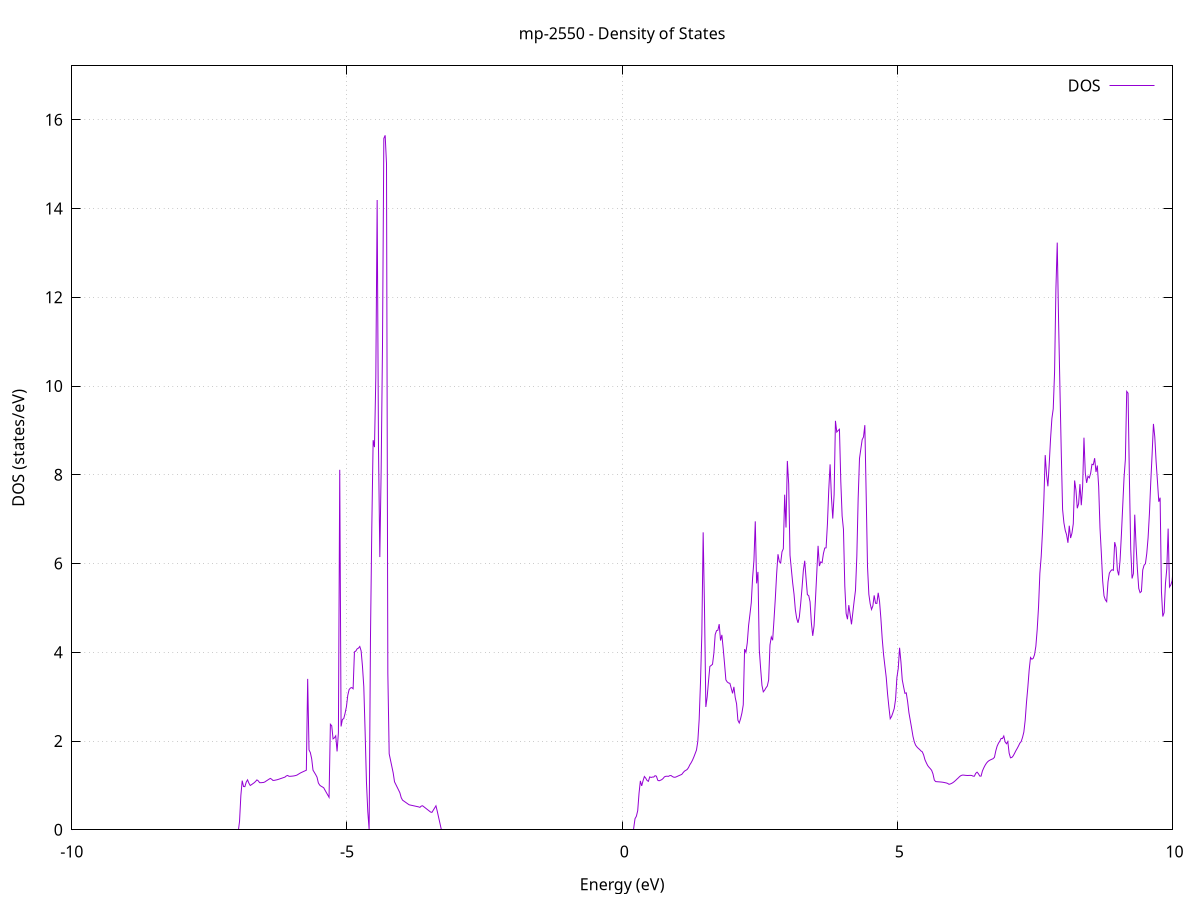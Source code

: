 set title 'mp-2550 - Density of States'
set xlabel 'Energy (eV)'
set ylabel 'DOS (states/eV)'
set grid
set xrange [-10:10]
set yrange [0:17.215]
set xzeroaxis lt -1
set terminal png size 800,600
set output 'mp-2550_dos_gnuplot.png'
plot '-' using 1:2 with lines title 'DOS'
-34.604300 0.000000
-34.580000 0.000000
-34.555700 0.000000
-34.531500 0.000000
-34.507200 0.000000
-34.482900 0.000000
-34.458600 0.000000
-34.434400 0.000000
-34.410100 0.000000
-34.385800 0.000000
-34.361500 0.000000
-34.337200 0.000000
-34.313000 0.000000
-34.288700 0.000000
-34.264400 0.000000
-34.240100 0.000000
-34.215900 0.000000
-34.191600 0.000000
-34.167300 0.000000
-34.143000 0.000000
-34.118700 0.000000
-34.094500 0.000000
-34.070200 0.000000
-34.045900 0.000000
-34.021600 0.000000
-33.997400 0.000000
-33.973100 0.000000
-33.948800 0.000000
-33.924500 0.000000
-33.900300 0.000000
-33.876000 0.000000
-33.851700 0.000000
-33.827400 0.000000
-33.803100 0.000000
-33.778900 0.000000
-33.754600 0.000000
-33.730300 0.000000
-33.706000 0.000000
-33.681800 0.000000
-33.657500 0.000000
-33.633200 0.000000
-33.608900 0.000000
-33.584600 0.000000
-33.560400 0.000000
-33.536100 0.000000
-33.511800 0.000000
-33.487500 0.000000
-33.463300 0.000000
-33.439000 0.000000
-33.414700 0.000000
-33.390400 0.000000
-33.366100 0.000000
-33.341900 0.000000
-33.317600 0.000000
-33.293300 0.000000
-33.269000 0.000000
-33.244800 0.000000
-33.220500 0.000000
-33.196200 0.000000
-33.171900 0.000000
-33.147600 0.000000
-33.123400 0.000000
-33.099100 0.000000
-33.074800 0.000000
-33.050500 0.000000
-33.026300 0.000000
-33.002000 0.000000
-32.977700 0.000000
-32.953400 0.000000
-32.929100 0.000000
-32.904900 0.000000
-32.880600 0.000000
-32.856300 0.000000
-32.832000 0.000000
-32.807800 0.000000
-32.783500 0.000000
-32.759200 0.000000
-32.734900 0.000000
-32.710600 0.000000
-32.686400 0.000000
-32.662100 0.000000
-32.637800 0.000000
-32.613500 0.000000
-32.589300 0.000000
-32.565000 0.000000
-32.540700 0.000000
-32.516400 0.000000
-32.492200 0.000000
-32.467900 0.000000
-32.443600 0.000000
-32.419300 0.000000
-32.395000 616.908900
-32.370800 0.000000
-32.346500 0.000000
-32.322200 0.000000
-32.297900 0.000000
-32.273700 0.000000
-32.249400 0.000000
-32.225100 0.000000
-32.200800 0.000000
-32.176500 0.000000
-32.152300 0.000000
-32.128000 0.000000
-32.103700 0.000000
-32.079400 0.000000
-32.055200 0.000000
-32.030900 0.000000
-32.006600 0.000000
-31.982300 0.000000
-31.958000 0.000000
-31.933800 0.000000
-31.909500 0.000000
-31.885200 0.000000
-31.860900 0.000000
-31.836700 0.000000
-31.812400 0.000000
-31.788100 0.000000
-31.763800 0.000000
-31.739500 0.000000
-31.715300 0.000000
-31.691000 0.000000
-31.666700 0.000000
-31.642400 0.000000
-31.618200 0.000000
-31.593900 0.000000
-31.569600 0.000000
-31.545300 0.000000
-31.521000 0.000000
-31.496800 0.000000
-31.472500 0.000000
-31.448200 0.000000
-31.423900 0.000000
-31.399700 0.000000
-31.375400 0.000000
-31.351100 0.000000
-31.326800 0.000000
-31.302500 0.000000
-31.278300 0.000000
-31.254000 0.000000
-31.229700 0.000000
-31.205400 0.000000
-31.181200 0.000000
-31.156900 0.000000
-31.132600 0.000000
-31.108300 0.000000
-31.084100 0.000000
-31.059800 0.000000
-31.035500 0.000000
-31.011200 0.000000
-30.986900 0.000000
-30.962700 0.000000
-30.938400 0.000000
-30.914100 0.000000
-30.889800 0.000000
-30.865600 0.000000
-30.841300 0.000000
-30.817000 0.000000
-30.792700 0.000000
-30.768400 0.000000
-30.744200 0.000000
-30.719900 0.000000
-30.695600 0.000000
-30.671300 0.000000
-30.647100 0.000000
-30.622800 0.000000
-30.598500 0.000000
-30.574200 0.000000
-30.549900 0.000000
-30.525700 0.000000
-30.501400 0.000000
-30.477100 0.000000
-30.452800 0.000000
-30.428600 0.000000
-30.404300 0.000000
-30.380000 0.000000
-30.355700 0.000000
-30.331400 0.000000
-30.307200 0.000000
-30.282900 0.000000
-30.258600 0.000000
-30.234300 0.000000
-30.210100 0.000000
-30.185800 0.000000
-30.161500 0.000000
-30.137200 0.000000
-30.112900 0.000000
-30.088700 0.000000
-30.064400 0.000000
-30.040100 0.000000
-30.015800 0.000000
-29.991600 0.000000
-29.967300 0.000000
-29.943000 0.000000
-29.918700 0.000000
-29.894400 0.000000
-29.870200 0.000000
-29.845900 0.000000
-29.821600 0.000000
-29.797300 0.000000
-29.773100 0.000000
-29.748800 0.000000
-29.724500 0.000000
-29.700200 0.000000
-29.676000 0.000000
-29.651700 0.000000
-29.627400 0.000000
-29.603100 0.000000
-29.578800 0.000000
-29.554600 0.000000
-29.530300 0.000000
-29.506000 0.000000
-29.481700 0.000000
-29.457500 0.000000
-29.433200 0.000000
-29.408900 0.000000
-29.384600 0.000000
-29.360300 0.000000
-29.336100 0.000000
-29.311800 0.000000
-29.287500 0.000000
-29.263200 0.000000
-29.239000 0.000000
-29.214700 0.000000
-29.190400 0.000000
-29.166100 0.000000
-29.141800 0.000000
-29.117600 0.000000
-29.093300 0.000000
-29.069000 0.000000
-29.044700 0.000000
-29.020500 0.000000
-28.996200 0.000000
-28.971900 0.000000
-28.947600 0.000000
-28.923300 0.000000
-28.899100 0.000000
-28.874800 0.000000
-28.850500 0.000000
-28.826200 0.000000
-28.802000 0.000000
-28.777700 0.000000
-28.753400 0.000000
-28.729100 0.000000
-28.704800 0.000000
-28.680600 0.000000
-28.656300 0.000000
-28.632000 0.000000
-28.607700 0.000000
-28.583500 0.000000
-28.559200 0.000000
-28.534900 0.000000
-28.510600 0.000000
-28.486300 0.000000
-28.462100 0.000000
-28.437800 0.000000
-28.413500 0.000000
-28.389200 0.000000
-28.365000 0.000000
-28.340700 0.000000
-28.316400 0.000000
-28.292100 0.000000
-28.267900 0.000000
-28.243600 0.000000
-28.219300 0.000000
-28.195000 0.000000
-28.170700 0.000000
-28.146500 0.000000
-28.122200 0.000000
-28.097900 0.000000
-28.073600 0.000000
-28.049400 0.000000
-28.025100 0.000000
-28.000800 0.000000
-27.976500 0.000000
-27.952200 0.000000
-27.928000 0.000000
-27.903700 0.000000
-27.879400 0.000000
-27.855100 0.000000
-27.830900 0.000000
-27.806600 0.000000
-27.782300 0.000000
-27.758000 0.000000
-27.733700 0.000000
-27.709500 0.000000
-27.685200 0.000000
-27.660900 0.000000
-27.636600 0.000000
-27.612400 0.000000
-27.588100 0.000000
-27.563800 0.000000
-27.539500 0.000000
-27.515200 0.000000
-27.491000 0.000000
-27.466700 0.000000
-27.442400 0.000000
-27.418100 0.000000
-27.393900 0.000000
-27.369600 0.000000
-27.345300 0.000000
-27.321000 0.000000
-27.296700 0.000000
-27.272500 0.000000
-27.248200 0.000000
-27.223900 0.000000
-27.199600 0.000000
-27.175400 0.000000
-27.151100 0.000000
-27.126800 0.000000
-27.102500 0.000000
-27.078200 0.000000
-27.054000 0.000000
-27.029700 0.000000
-27.005400 0.000000
-26.981100 0.000000
-26.956900 0.000000
-26.932600 0.000000
-26.908300 0.000000
-26.884000 0.000000
-26.859800 0.000000
-26.835500 0.000000
-26.811200 0.000000
-26.786900 0.000000
-26.762600 0.000000
-26.738400 0.000000
-26.714100 0.000000
-26.689800 0.000000
-26.665500 0.000000
-26.641300 0.000000
-26.617000 0.000000
-26.592700 0.000000
-26.568400 0.000000
-26.544100 0.000000
-26.519900 0.000000
-26.495600 0.000000
-26.471300 0.000000
-26.447000 0.000000
-26.422800 0.000000
-26.398500 0.000000
-26.374200 0.000000
-26.349900 0.000000
-26.325600 0.000000
-26.301400 0.000000
-26.277100 0.000000
-26.252800 0.000000
-26.228500 0.000000
-26.204300 0.000000
-26.180000 0.000000
-26.155700 0.000000
-26.131400 0.000000
-26.107100 0.000000
-26.082900 0.000000
-26.058600 0.000000
-26.034300 0.000000
-26.010000 0.000000
-25.985800 0.000000
-25.961500 0.000000
-25.937200 0.000000
-25.912900 0.000000
-25.888600 0.000000
-25.864400 0.000000
-25.840100 0.000000
-25.815800 0.000000
-25.791500 0.000000
-25.767300 0.000000
-25.743000 0.000000
-25.718700 0.000000
-25.694400 0.000000
-25.670100 0.000000
-25.645900 0.000000
-25.621600 0.000000
-25.597300 0.000000
-25.573000 0.000000
-25.548800 0.000000
-25.524500 0.000000
-25.500200 0.000000
-25.475900 0.000000
-25.451700 0.000000
-25.427400 0.000000
-25.403100 0.000000
-25.378800 0.000000
-25.354500 0.000000
-25.330300 0.000000
-25.306000 0.000000
-25.281700 0.000000
-25.257400 0.000000
-25.233200 0.000000
-25.208900 0.000000
-25.184600 0.000000
-25.160300 0.000000
-25.136000 0.000000
-25.111800 0.000000
-25.087500 0.000000
-25.063200 0.000000
-25.038900 0.000000
-25.014700 0.000000
-24.990400 0.000000
-24.966100 0.000000
-24.941800 0.000000
-24.917500 0.000000
-24.893300 0.000000
-24.869000 0.000000
-24.844700 0.000000
-24.820400 0.000000
-24.796200 0.000000
-24.771900 0.000000
-24.747600 0.000000
-24.723300 0.000000
-24.699000 0.000000
-24.674800 0.000000
-24.650500 0.000000
-24.626200 0.000000
-24.601900 0.000000
-24.577700 0.000000
-24.553400 0.000000
-24.529100 0.000000
-24.504800 0.000000
-24.480500 0.000000
-24.456300 0.000000
-24.432000 0.000000
-24.407700 0.000000
-24.383400 0.000000
-24.359200 0.000000
-24.334900 0.000000
-24.310600 0.000000
-24.286300 0.000000
-24.262000 0.000000
-24.237800 0.000000
-24.213500 0.000000
-24.189200 0.000000
-24.164900 0.000000
-24.140700 0.000000
-24.116400 0.000000
-24.092100 0.000000
-24.067800 0.000000
-24.043600 0.000000
-24.019300 0.000000
-23.995000 0.000000
-23.970700 0.000000
-23.946400 0.000000
-23.922200 0.000000
-23.897900 0.000000
-23.873600 0.000000
-23.849300 0.000000
-23.825100 0.000000
-23.800800 0.000000
-23.776500 0.000000
-23.752200 0.000000
-23.727900 0.000000
-23.703700 0.000000
-23.679400 0.000000
-23.655100 0.000000
-23.630800 0.000000
-23.606600 0.000000
-23.582300 0.000000
-23.558000 0.000000
-23.533700 0.000000
-23.509400 0.000000
-23.485200 0.000000
-23.460900 0.000000
-23.436600 0.000000
-23.412300 0.000000
-23.388100 0.000000
-23.363800 0.000000
-23.339500 0.000000
-23.315200 0.000000
-23.290900 0.000000
-23.266700 0.000000
-23.242400 0.000000
-23.218100 0.000000
-23.193800 0.000000
-23.169600 0.000000
-23.145300 0.000000
-23.121000 0.000000
-23.096700 0.000000
-23.072400 0.000000
-23.048200 0.000000
-23.023900 0.000000
-22.999600 0.000000
-22.975300 0.000000
-22.951100 0.000000
-22.926800 0.000000
-22.902500 0.000000
-22.878200 0.000000
-22.853900 0.000000
-22.829700 0.000000
-22.805400 0.000000
-22.781100 0.000000
-22.756800 0.000000
-22.732600 0.000000
-22.708300 0.000000
-22.684000 0.000000
-22.659700 0.000000
-22.635500 0.000000
-22.611200 0.000000
-22.586900 0.000000
-22.562600 0.000000
-22.538300 0.000000
-22.514100 0.000000
-22.489800 0.000000
-22.465500 0.000000
-22.441200 0.000000
-22.417000 0.000000
-22.392700 0.000000
-22.368400 0.000000
-22.344100 0.000000
-22.319800 0.000000
-22.295600 0.000000
-22.271300 0.000000
-22.247000 0.000000
-22.222700 0.000000
-22.198500 0.000000
-22.174200 0.000000
-22.149900 0.000000
-22.125600 0.000000
-22.101300 0.000000
-22.077100 0.000000
-22.052800 0.000000
-22.028500 0.000000
-22.004200 0.000000
-21.980000 0.000000
-21.955700 0.000000
-21.931400 0.000000
-21.907100 0.000000
-21.882800 0.000000
-21.858600 0.000000
-21.834300 0.000000
-21.810000 0.000000
-21.785700 0.000000
-21.761500 0.000000
-21.737200 0.000000
-21.712900 0.000000
-21.688600 0.000000
-21.664300 0.000000
-21.640100 0.000000
-21.615800 0.000000
-21.591500 0.000000
-21.567200 0.000000
-21.543000 0.000000
-21.518700 0.000000
-21.494400 0.000000
-21.470100 0.000000
-21.445800 0.000000
-21.421600 0.000000
-21.397300 0.000000
-21.373000 0.000000
-21.348700 0.000000
-21.324500 0.000000
-21.300200 0.000000
-21.275900 0.000000
-21.251600 0.000000
-21.227400 0.000000
-21.203100 0.000000
-21.178800 0.000000
-21.154500 0.000000
-21.130200 0.000000
-21.106000 0.000000
-21.081700 0.000000
-21.057400 0.000000
-21.033100 0.000000
-21.008900 0.000000
-20.984600 0.000000
-20.960300 0.000000
-20.936000 0.000000
-20.911700 0.000000
-20.887500 0.000000
-20.863200 0.000000
-20.838900 0.000000
-20.814600 0.000000
-20.790400 0.000000
-20.766100 0.000000
-20.741800 0.000000
-20.717500 0.000000
-20.693200 0.000000
-20.669000 0.000000
-20.644700 0.000000
-20.620400 0.000000
-20.596100 0.000000
-20.571900 0.000000
-20.547600 0.000000
-20.523300 0.000000
-20.499000 0.000000
-20.474700 0.000000
-20.450500 0.000000
-20.426200 0.000000
-20.401900 0.000000
-20.377600 0.000000
-20.353400 0.000000
-20.329100 0.000000
-20.304800 0.000000
-20.280500 0.000000
-20.256200 0.000000
-20.232000 0.000000
-20.207700 0.000000
-20.183400 0.000000
-20.159100 0.000000
-20.134900 0.000000
-20.110600 0.000000
-20.086300 0.000000
-20.062000 0.000000
-20.037700 0.000000
-20.013500 0.000000
-19.989200 0.000000
-19.964900 0.000000
-19.940600 0.000000
-19.916400 0.000000
-19.892100 0.000000
-19.867800 0.000000
-19.843500 0.000000
-19.819300 0.000000
-19.795000 0.000000
-19.770700 0.000000
-19.746400 0.000000
-19.722100 0.000000
-19.697900 0.000000
-19.673600 0.000000
-19.649300 0.000000
-19.625000 0.000000
-19.600800 0.000000
-19.576500 0.000000
-19.552200 0.000000
-19.527900 0.000000
-19.503600 0.000000
-19.479400 0.000000
-19.455100 0.000000
-19.430800 0.000000
-19.406500 0.000000
-19.382300 0.000000
-19.358000 0.000000
-19.333700 0.000000
-19.309400 0.000000
-19.285100 0.000000
-19.260900 0.000000
-19.236600 0.000000
-19.212300 0.000000
-19.188000 0.000000
-19.163800 0.000000
-19.139500 0.000000
-19.115200 0.000000
-19.090900 0.000000
-19.066600 0.000000
-19.042400 0.000000
-19.018100 0.000000
-18.993800 0.000000
-18.969500 0.000000
-18.945300 0.000000
-18.921000 0.000000
-18.896700 0.000000
-18.872400 0.000000
-18.848100 0.000000
-18.823900 0.000000
-18.799600 0.000000
-18.775300 0.000000
-18.751000 0.000000
-18.726800 0.000000
-18.702500 0.000000
-18.678200 0.000000
-18.653900 0.000000
-18.629600 0.000000
-18.605400 0.000000
-18.581100 0.000000
-18.556800 0.000000
-18.532500 0.000000
-18.508300 0.000000
-18.484000 0.000000
-18.459700 0.000000
-18.435400 0.000000
-18.411200 0.000000
-18.386900 0.000000
-18.362600 0.000000
-18.338300 0.000000
-18.314000 0.000000
-18.289800 0.000000
-18.265500 0.000000
-18.241200 0.000000
-18.216900 0.000000
-18.192700 0.000000
-18.168400 0.000000
-18.144100 0.000000
-18.119800 0.000000
-18.095500 0.000000
-18.071300 0.000000
-18.047000 0.000000
-18.022700 0.000000
-17.998400 0.000000
-17.974200 0.000000
-17.949900 0.000000
-17.925600 0.000000
-17.901300 0.000000
-17.877000 0.000000
-17.852800 0.000000
-17.828500 0.000000
-17.804200 0.000000
-17.779900 0.000000
-17.755700 0.000000
-17.731400 0.000000
-17.707100 0.000000
-17.682800 0.000000
-17.658500 0.000000
-17.634300 0.000000
-17.610000 0.000000
-17.585700 0.000000
-17.561400 0.000000
-17.537200 0.000000
-17.512900 0.000000
-17.488600 0.000000
-17.464300 0.000000
-17.440000 0.000000
-17.415800 0.000000
-17.391500 0.000000
-17.367200 0.000000
-17.342900 0.000000
-17.318700 0.000000
-17.294400 0.000000
-17.270100 0.000000
-17.245800 0.000000
-17.221500 0.000000
-17.197300 0.000000
-17.173000 0.000000
-17.148700 0.000000
-17.124400 0.000000
-17.100200 0.000000
-17.075900 0.000000
-17.051600 0.000000
-17.027300 0.000000
-17.003100 0.000000
-16.978800 0.000000
-16.954500 0.000000
-16.930200 0.000000
-16.905900 0.000000
-16.881700 0.000000
-16.857400 0.000000
-16.833100 0.000000
-16.808800 0.000000
-16.784600 0.000000
-16.760300 0.000000
-16.736000 0.000000
-16.711700 0.000000
-16.687400 0.000000
-16.663200 0.000000
-16.638900 0.000000
-16.614600 0.000000
-16.590300 0.000000
-16.566100 0.000000
-16.541800 0.000000
-16.517500 0.000000
-16.493200 0.000000
-16.468900 0.000000
-16.444700 0.000000
-16.420400 0.000000
-16.396100 0.000000
-16.371800 0.000000
-16.347600 0.000000
-16.323300 0.000000
-16.299000 0.000000
-16.274700 0.000000
-16.250400 0.000000
-16.226200 0.000000
-16.201900 0.000000
-16.177600 0.000000
-16.153300 0.000000
-16.129100 0.000000
-16.104800 0.000000
-16.080500 0.000000
-16.056200 0.000000
-16.031900 0.000000
-16.007700 0.000000
-15.983400 0.000000
-15.959100 0.000000
-15.934800 0.000000
-15.910600 0.000000
-15.886300 0.000000
-15.862000 0.000000
-15.837700 0.000000
-15.813400 0.000000
-15.789200 0.000000
-15.764900 0.000000
-15.740600 0.000000
-15.716300 0.000000
-15.692100 0.000000
-15.667800 0.000000
-15.643500 0.000000
-15.619200 0.000000
-15.595000 0.000000
-15.570700 0.000000
-15.546400 0.000000
-15.522100 0.000000
-15.497800 0.000000
-15.473600 0.000000
-15.449300 0.000000
-15.425000 0.000000
-15.400700 0.000000
-15.376500 0.000000
-15.352200 0.000000
-15.327900 0.000000
-15.303600 0.000000
-15.279300 0.000000
-15.255100 0.000000
-15.230800 0.000000
-15.206500 0.000000
-15.182200 0.000000
-15.158000 0.000000
-15.133700 0.000000
-15.109400 0.000000
-15.085100 0.000000
-15.060800 0.000000
-15.036600 0.000000
-15.012300 0.000000
-14.988000 0.000000
-14.963700 0.000000
-14.939500 0.000000
-14.915200 0.000000
-14.890900 0.000000
-14.866600 0.000000
-14.842300 0.000000
-14.818100 0.000000
-14.793800 0.000000
-14.769500 0.000000
-14.745200 0.000000
-14.721000 0.000000
-14.696700 0.000000
-14.672400 0.000000
-14.648100 0.000000
-14.623800 0.000000
-14.599600 0.000000
-14.575300 0.000000
-14.551000 0.000000
-14.526700 0.000000
-14.502500 0.000000
-14.478200 0.000000
-14.453900 0.000000
-14.429600 0.000000
-14.405300 0.000000
-14.381100 0.000000
-14.356800 0.000000
-14.332500 0.000000
-14.308200 0.000000
-14.284000 0.000000
-14.259700 0.000000
-14.235400 0.000000
-14.211100 0.000000
-14.186900 0.000000
-14.162600 0.000000
-14.138300 0.000000
-14.114000 0.000000
-14.089700 0.000000
-14.065500 0.000000
-14.041200 0.000000
-14.016900 0.000000
-13.992600 0.000000
-13.968400 0.000000
-13.944100 0.000000
-13.919800 0.000000
-13.895500 0.000000
-13.871200 0.000000
-13.847000 0.000000
-13.822700 0.000000
-13.798400 0.000000
-13.774100 0.000000
-13.749900 0.000000
-13.725600 0.000000
-13.701300 0.000000
-13.677000 54.786900
-13.652700 86.580700
-13.628500 88.397800
-13.604200 329.338100
-13.579900 94.023700
-13.555600 0.000000
-13.531400 0.000000
-13.507100 0.000000
-13.482800 0.000000
-13.458500 0.000000
-13.434200 0.000000
-13.410000 0.000000
-13.385700 0.000000
-13.361400 0.000000
-13.337100 0.000000
-13.312900 0.000000
-13.288600 0.000000
-13.264300 0.000000
-13.240000 0.000000
-13.215700 0.000000
-13.191500 0.000000
-13.167200 0.000000
-13.142900 0.000000
-13.118600 0.000000
-13.094400 0.000000
-13.070100 0.000000
-13.045800 0.000000
-13.021500 0.000000
-12.997200 0.000000
-12.973000 0.000000
-12.948700 0.000000
-12.924400 0.000000
-12.900100 0.000000
-12.875900 0.000000
-12.851600 0.000000
-12.827300 0.000000
-12.803000 0.000000
-12.778800 0.000000
-12.754500 0.000000
-12.730200 0.000000
-12.705900 0.000000
-12.681600 0.000000
-12.657400 0.000000
-12.633100 0.000000
-12.608800 0.000000
-12.584500 0.000000
-12.560300 0.000000
-12.536000 0.000000
-12.511700 0.000000
-12.487400 0.000000
-12.463100 0.000000
-12.438900 0.000000
-12.414600 0.000000
-12.390300 0.000000
-12.366000 0.000000
-12.341800 0.000000
-12.317500 0.000000
-12.293200 0.000000
-12.268900 0.000000
-12.244600 0.000000
-12.220400 0.000000
-12.196100 0.000000
-12.171800 0.000000
-12.147500 0.000000
-12.123300 0.000000
-12.099000 0.000000
-12.074700 0.000000
-12.050400 0.000000
-12.026100 0.000000
-12.001900 0.000000
-11.977600 0.000000
-11.953300 0.000000
-11.929000 0.000000
-11.904800 0.000000
-11.880500 0.000000
-11.856200 0.000000
-11.831900 0.000000
-11.807600 0.000000
-11.783400 0.000000
-11.759100 0.000000
-11.734800 0.000000
-11.710500 0.000000
-11.686300 0.000000
-11.662000 0.000000
-11.637700 0.000000
-11.613400 0.000000
-11.589100 0.000000
-11.564900 0.000000
-11.540600 0.000000
-11.516300 0.000000
-11.492000 0.000000
-11.467800 0.000000
-11.443500 0.000000
-11.419200 0.000000
-11.394900 0.000000
-11.370700 0.000000
-11.346400 0.000000
-11.322100 0.000000
-11.297800 0.000000
-11.273500 0.000000
-11.249300 0.000000
-11.225000 0.000000
-11.200700 0.000000
-11.176400 0.000000
-11.152200 0.000000
-11.127900 0.000000
-11.103600 0.000000
-11.079300 0.000000
-11.055000 0.000000
-11.030800 0.000000
-11.006500 0.000000
-10.982200 0.000000
-10.957900 0.000000
-10.933700 0.000000
-10.909400 0.000000
-10.885100 0.000000
-10.860800 0.000000
-10.836500 0.000000
-10.812300 0.000000
-10.788000 0.000000
-10.763700 0.000000
-10.739400 0.000000
-10.715200 0.000000
-10.690900 0.000000
-10.666600 0.000000
-10.642300 0.000000
-10.618000 0.000000
-10.593800 0.000000
-10.569500 0.000000
-10.545200 0.000000
-10.520900 0.000000
-10.496700 0.000000
-10.472400 0.000000
-10.448100 0.000000
-10.423800 0.000000
-10.399500 0.000000
-10.375300 0.000000
-10.351000 0.000000
-10.326700 0.000000
-10.302400 0.000000
-10.278200 0.000000
-10.253900 0.000000
-10.229600 0.000000
-10.205300 0.000000
-10.181000 0.000000
-10.156800 0.000000
-10.132500 0.000000
-10.108200 0.000000
-10.083900 0.000000
-10.059700 0.000000
-10.035400 0.000000
-10.011100 0.000000
-9.986800 0.000000
-9.962600 0.000000
-9.938300 0.000000
-9.914000 0.000000
-9.889700 0.000000
-9.865400 0.000000
-9.841200 0.000000
-9.816900 0.000000
-9.792600 0.000000
-9.768300 0.000000
-9.744100 0.000000
-9.719800 0.000000
-9.695500 0.000000
-9.671200 0.000000
-9.646900 0.000000
-9.622700 0.000000
-9.598400 0.000000
-9.574100 0.000000
-9.549800 0.000000
-9.525600 0.000000
-9.501300 0.000000
-9.477000 0.000000
-9.452700 0.000000
-9.428400 0.000000
-9.404200 0.000000
-9.379900 0.000000
-9.355600 0.000000
-9.331300 0.000000
-9.307100 0.000000
-9.282800 0.000000
-9.258500 0.000000
-9.234200 0.000000
-9.209900 0.000000
-9.185700 0.000000
-9.161400 0.000000
-9.137100 0.000000
-9.112800 0.000000
-9.088600 0.000000
-9.064300 0.000000
-9.040000 0.000000
-9.015700 0.000000
-8.991400 0.000000
-8.967200 0.000000
-8.942900 0.000000
-8.918600 0.000000
-8.894300 0.000000
-8.870100 0.000000
-8.845800 0.000000
-8.821500 0.000000
-8.797200 0.000000
-8.772900 0.000000
-8.748700 0.000000
-8.724400 0.000000
-8.700100 0.000000
-8.675800 0.000000
-8.651600 0.000000
-8.627300 0.000000
-8.603000 0.000000
-8.578700 0.000000
-8.554500 0.000000
-8.530200 0.000000
-8.505900 0.000000
-8.481600 0.000000
-8.457300 0.000000
-8.433100 0.000000
-8.408800 0.000000
-8.384500 0.000000
-8.360200 0.000000
-8.336000 0.000000
-8.311700 0.000000
-8.287400 0.000000
-8.263100 0.000000
-8.238800 0.000000
-8.214600 0.000000
-8.190300 0.000000
-8.166000 0.000000
-8.141700 0.000000
-8.117500 0.000000
-8.093200 0.000000
-8.068900 0.000000
-8.044600 0.000000
-8.020300 0.000000
-7.996100 0.000000
-7.971800 0.000000
-7.947500 0.000000
-7.923200 0.000000
-7.899000 0.000000
-7.874700 0.000000
-7.850400 0.000000
-7.826100 0.000000
-7.801800 0.000000
-7.777600 0.000000
-7.753300 0.000000
-7.729000 0.000000
-7.704700 0.000000
-7.680500 0.000000
-7.656200 0.000000
-7.631900 0.000000
-7.607600 0.000000
-7.583300 0.000000
-7.559100 0.000000
-7.534800 0.000000
-7.510500 0.000000
-7.486200 0.000000
-7.462000 0.000000
-7.437700 0.000000
-7.413400 0.000000
-7.389100 0.000000
-7.364800 0.000000
-7.340600 0.000000
-7.316300 0.000000
-7.292000 0.000000
-7.267700 0.000000
-7.243500 0.000000
-7.219200 0.000000
-7.194900 0.000000
-7.170600 0.000000
-7.146400 0.000000
-7.122100 0.000000
-7.097800 0.000000
-7.073500 0.000000
-7.049200 0.000000
-7.025000 0.000000
-7.000700 0.000000
-6.976400 0.000000
-6.952100 0.188400
-6.927900 0.773500
-6.903600 1.107000
-6.879300 0.975000
-6.855000 0.971500
-6.830700 1.072700
-6.806500 1.125000
-6.782200 1.051200
-6.757900 0.998000
-6.733600 1.017400
-6.709400 1.039100
-6.685100 1.060700
-6.660800 1.088900
-6.636500 1.124200
-6.612200 1.103600
-6.588000 1.062400
-6.563700 1.060700
-6.539400 1.063700
-6.515100 1.066600
-6.490900 1.078800
-6.466600 1.099800
-6.442300 1.119300
-6.418000 1.138800
-6.393700 1.157500
-6.369500 1.140100
-6.345200 1.112200
-6.320900 1.113400
-6.296600 1.120000
-6.272400 1.126500
-6.248100 1.135200
-6.223800 1.145600
-6.199500 1.155900
-6.175200 1.166300
-6.151000 1.176700
-6.126700 1.187100
-6.102400 1.213000
-6.078100 1.224000
-6.053900 1.205800
-6.029600 1.205100
-6.005300 1.207900
-5.981000 1.210700
-5.956700 1.215900
-5.932500 1.222300
-5.908200 1.232900
-5.883900 1.251600
-5.859600 1.270200
-5.835400 1.286800
-5.811100 1.300700
-5.786800 1.314600
-5.762500 1.328500
-5.738300 1.342400
-5.714000 3.400900
-5.689700 1.799900
-5.665400 1.739800
-5.641100 1.599100
-5.616900 1.343200
-5.592600 1.292900
-5.568300 1.242600
-5.544000 1.185300
-5.519800 1.055800
-5.495500 1.006400
-5.471200 0.982800
-5.446900 0.965900
-5.422600 0.946500
-5.398400 0.891100
-5.374100 0.837900
-5.349800 0.784800
-5.325500 0.731600
-5.301300 2.377700
-5.277000 2.343900
-5.252700 2.049000
-5.228400 2.071200
-5.204100 2.117400
-5.179900 1.766200
-5.155600 2.186300
-5.131300 8.112400
-5.107000 2.328900
-5.082800 2.486300
-5.058500 2.505600
-5.034200 2.625400
-5.009900 2.772400
-4.985600 3.028600
-4.961400 3.158300
-4.937100 3.194900
-4.912800 3.204500
-4.888500 3.177800
-4.864300 4.008100
-4.840000 4.026500
-4.815700 4.076600
-4.791400 4.093600
-4.767100 4.130500
-4.742900 4.031600
-4.718600 3.688400
-4.694300 3.225900
-4.670000 2.197200
-4.645800 1.068200
-4.621500 0.406400
-4.597200 0.007000
-4.572900 4.319700
-4.548600 6.820000
-4.524400 8.780600
-4.500100 8.623400
-4.475800 10.193700
-4.451500 14.192300
-4.427300 8.620900
-4.403000 6.146100
-4.378700 8.106700
-4.354400 10.909300
-4.330200 15.579600
-4.305900 15.649700
-4.281600 15.010000
-4.257300 3.521700
-4.233000 1.712400
-4.208800 1.568900
-4.184500 1.425300
-4.160200 1.281600
-4.135900 1.081000
-4.111700 1.019700
-4.087400 0.958500
-4.063100 0.897200
-4.038800 0.835000
-4.014500 0.724700
-3.990300 0.667700
-3.966000 0.646400
-3.941700 0.625100
-3.917400 0.603900
-3.893200 0.582600
-3.868900 0.562600
-3.844600 0.556000
-3.820300 0.549300
-3.796000 0.542700
-3.771800 0.536100
-3.747500 0.529400
-3.723200 0.522800
-3.698900 0.516100
-3.674700 0.505500
-3.650400 0.533400
-3.626100 0.541200
-3.601800 0.517500
-3.577500 0.493900
-3.553300 0.470300
-3.529000 0.446700
-3.504700 0.423100
-3.480400 0.399400
-3.456200 0.391800
-3.431900 0.441100
-3.407600 0.490400
-3.383300 0.539700
-3.359000 0.415500
-3.334800 0.280300
-3.310500 0.145100
-3.286200 0.009900
-3.261900 0.000000
-3.237700 0.000000
-3.213400 0.000000
-3.189100 0.000000
-3.164800 0.000000
-3.140500 0.000000
-3.116300 0.000000
-3.092000 0.000000
-3.067700 0.000000
-3.043400 0.000000
-3.019200 0.000000
-2.994900 0.000000
-2.970600 0.000000
-2.946300 0.000000
-2.922100 0.000000
-2.897800 0.000000
-2.873500 0.000000
-2.849200 0.000000
-2.824900 0.000000
-2.800700 0.000000
-2.776400 0.000000
-2.752100 0.000000
-2.727800 0.000000
-2.703600 0.000000
-2.679300 0.000000
-2.655000 0.000000
-2.630700 0.000000
-2.606400 0.000000
-2.582200 0.000000
-2.557900 0.000000
-2.533600 0.000000
-2.509300 0.000000
-2.485100 0.000000
-2.460800 0.000000
-2.436500 0.000000
-2.412200 0.000000
-2.387900 0.000000
-2.363700 0.000000
-2.339400 0.000000
-2.315100 0.000000
-2.290800 0.000000
-2.266600 0.000000
-2.242300 0.000000
-2.218000 0.000000
-2.193700 0.000000
-2.169400 0.000000
-2.145200 0.000000
-2.120900 0.000000
-2.096600 0.000000
-2.072300 0.000000
-2.048100 0.000000
-2.023800 0.000000
-1.999500 0.000000
-1.975200 0.000000
-1.950900 0.000000
-1.926700 0.000000
-1.902400 0.000000
-1.878100 0.000000
-1.853800 0.000000
-1.829600 0.000000
-1.805300 0.000000
-1.781000 0.000000
-1.756700 0.000000
-1.732400 0.000000
-1.708200 0.000000
-1.683900 0.000000
-1.659600 0.000000
-1.635300 0.000000
-1.611100 0.000000
-1.586800 0.000000
-1.562500 0.000000
-1.538200 0.000000
-1.514000 0.000000
-1.489700 0.000000
-1.465400 0.000000
-1.441100 0.000000
-1.416800 0.000000
-1.392600 0.000000
-1.368300 0.000000
-1.344000 0.000000
-1.319700 0.000000
-1.295500 0.000000
-1.271200 0.000000
-1.246900 0.000000
-1.222600 0.000000
-1.198300 0.000000
-1.174100 0.000000
-1.149800 0.000000
-1.125500 0.000000
-1.101200 0.000000
-1.077000 0.000000
-1.052700 0.000000
-1.028400 0.000000
-1.004100 0.000000
-0.979800 0.000000
-0.955600 0.000000
-0.931300 0.000000
-0.907000 0.000000
-0.882700 0.000000
-0.858500 0.000000
-0.834200 0.000000
-0.809900 0.000000
-0.785600 0.000000
-0.761300 0.000000
-0.737100 0.000000
-0.712800 0.000000
-0.688500 0.000000
-0.664200 0.000000
-0.640000 0.000000
-0.615700 0.000000
-0.591400 0.000000
-0.567100 0.000000
-0.542800 0.000000
-0.518600 0.000000
-0.494300 0.000000
-0.470000 0.000000
-0.445700 0.000000
-0.421500 0.000000
-0.397200 0.000000
-0.372900 0.000000
-0.348600 0.000000
-0.324300 0.000000
-0.300100 0.000000
-0.275800 0.000000
-0.251500 0.000000
-0.227200 0.000000
-0.203000 0.000000
-0.178700 0.000000
-0.154400 0.000000
-0.130100 0.000000
-0.105900 0.000000
-0.081600 0.000000
-0.057300 0.000000
-0.033000 0.000000
-0.008700 0.000000
0.015500 0.000000
0.039800 0.000000
0.064100 0.000000
0.088400 0.000000
0.112600 0.000000
0.136900 0.000000
0.161200 0.000000
0.185500 0.000000
0.209800 0.000000
0.234000 0.250200
0.258300 0.304200
0.282600 0.428500
0.306900 0.823200
0.331100 1.101600
0.355400 0.989300
0.379700 1.104800
0.404000 1.200400
0.428300 1.163700
0.452500 1.110700
0.476800 1.091900
0.501100 1.191600
0.525400 1.179300
0.549600 1.188000
0.573900 1.188200
0.598200 1.219300
0.622500 1.207800
0.646800 1.116300
0.671000 1.103600
0.695300 1.115600
0.719600 1.129800
0.743900 1.155300
0.768100 1.192400
0.792400 1.205000
0.816700 1.207200
0.841000 1.203600
0.865300 1.220700
0.889500 1.221500
0.913800 1.198800
0.938100 1.184800
0.962400 1.183800
0.986600 1.194100
1.010900 1.208600
1.035200 1.222100
1.059500 1.234900
1.083800 1.248400
1.108000 1.287300
1.132300 1.321500
1.156600 1.338800
1.180900 1.358500
1.205100 1.400400
1.229400 1.463300
1.253700 1.510900
1.278000 1.568100
1.302200 1.637400
1.326500 1.716700
1.350800 1.796500
1.375100 1.997100
1.399400 2.483300
1.423600 3.316700
1.447900 4.415700
1.472200 6.703000
1.496500 4.975700
1.520700 2.767600
1.545000 2.994800
1.569300 3.349600
1.593600 3.681000
1.617900 3.703900
1.642100 3.729500
1.666400 3.977400
1.690700 4.399300
1.715000 4.487000
1.739200 4.497000
1.763500 4.634500
1.787800 4.265300
1.812100 4.391900
1.836400 4.080400
1.860600 3.741500
1.884900 3.378800
1.909200 3.331100
1.933500 3.307900
1.957700 3.300700
1.982000 3.190500
2.006300 3.074100
2.030600 3.220200
2.054900 2.979300
2.079100 2.838800
2.103400 2.467700
2.127700 2.406900
2.152000 2.503300
2.176200 2.630600
2.200500 2.815000
2.224800 4.069900
2.249100 3.999600
2.273400 4.212000
2.297600 4.605300
2.321900 4.853600
2.346200 5.114700
2.370500 5.679400
2.394700 6.068100
2.419000 6.950900
2.443300 5.553000
2.467600 5.811400
2.491900 4.059300
2.516100 3.637400
2.540400 3.254400
2.564700 3.108700
2.589000 3.145700
2.613200 3.198400
2.637500 3.239300
2.661800 3.374200
2.686100 4.165300
2.710300 4.345300
2.734600 4.271300
2.758900 4.726500
2.783200 5.212800
2.807500 5.774400
2.831700 6.209100
2.856000 6.041100
2.880300 6.012800
2.904600 6.264300
2.928800 6.332400
2.953100 7.551200
2.977400 6.811200
3.001700 8.311900
3.026000 7.794300
3.050200 6.187900
3.074500 5.870700
3.098800 5.561900
3.123100 5.310300
3.147300 4.955800
3.171600 4.763200
3.195900 4.664600
3.220200 4.799700
3.244500 5.103100
3.268700 5.454500
3.293000 5.849300
3.317300 6.062600
3.341600 5.667500
3.365800 5.298300
3.390100 5.276900
3.414400 5.136100
3.438700 4.659500
3.463000 4.370300
3.487200 4.593700
3.511500 5.163600
3.535800 5.769700
3.560100 6.399200
3.584300 5.943200
3.608600 6.036900
3.632900 6.018400
3.657200 6.224400
3.681500 6.348400
3.705700 6.354100
3.730000 6.889900
3.754300 7.663500
3.778600 8.235600
3.802800 7.495400
3.827100 7.013800
3.851400 7.551200
3.875700 9.215900
3.900000 8.963100
3.924200 8.996500
3.948500 9.026000
3.972800 7.855700
3.997100 7.070700
4.021300 6.772300
4.045600 5.495000
4.069900 4.872900
4.094200 4.744400
4.118400 5.062200
4.142700 4.849300
4.167000 4.629300
4.191300 4.890000
4.215600 5.154600
4.239800 5.396400
4.264100 6.158300
4.288400 7.464100
4.312700 8.369200
4.336900 8.579800
4.361200 8.790800
4.385500 8.852000
4.409800 9.119000
4.434100 7.547600
4.458300 5.935700
4.482600 5.307800
4.506900 5.092900
4.531200 4.965300
4.555400 5.044700
4.579700 5.282200
4.604000 5.104400
4.628300 5.100700
4.652600 5.340800
4.676800 5.146800
4.701100 4.766200
4.725400 4.307500
4.749700 3.951600
4.773900 3.692400
4.798200 3.437500
4.822500 3.064100
4.846800 2.767300
4.871100 2.503300
4.895300 2.552200
4.919600 2.637300
4.943900 2.733300
4.968200 2.942200
4.992400 3.429000
5.016700 3.634800
5.041000 4.102100
5.065300 3.789500
5.089600 3.379600
5.113800 3.223500
5.138100 3.074500
5.162400 3.085800
5.186700 2.892800
5.210900 2.638800
5.235200 2.465200
5.259500 2.292400
5.283800 2.109500
5.308100 1.982100
5.332300 1.906700
5.356600 1.866500
5.380900 1.835400
5.405200 1.809900
5.429400 1.776900
5.453700 1.756700
5.478000 1.686900
5.502300 1.577600
5.526500 1.510500
5.550800 1.449600
5.575100 1.409800
5.599400 1.377300
5.623700 1.339600
5.647900 1.258800
5.672200 1.120400
5.696500 1.086200
5.720800 1.083500
5.745000 1.081200
5.769300 1.078800
5.793600 1.076100
5.817900 1.072700
5.842200 1.067800
5.866400 1.061200
5.890700 1.055000
5.915000 1.044600
5.939300 1.024500
5.963500 1.033100
5.987800 1.046100
6.012100 1.064300
6.036400 1.087400
6.060700 1.114400
6.084900 1.143300
6.109200 1.170900
6.133500 1.201500
6.157800 1.222100
6.182000 1.232000
6.206300 1.231900
6.230600 1.227700
6.254900 1.224700
6.279200 1.223200
6.303400 1.224600
6.327700 1.226500
6.352000 1.223300
6.376300 1.208800
6.400500 1.208500
6.424800 1.272000
6.449100 1.298700
6.473400 1.263700
6.497700 1.210600
6.521900 1.209300
6.546200 1.324900
6.570500 1.393900
6.594800 1.453100
6.619000 1.500200
6.643300 1.535500
6.667600 1.559000
6.691900 1.575400
6.716200 1.589300
6.740400 1.602200
6.764700 1.633300
6.789000 1.776900
6.813300 1.883800
6.837500 1.950000
6.861800 1.997300
6.886100 2.057700
6.910400 2.055900
6.934600 2.113500
6.958900 1.981300
6.983200 1.938800
7.007500 1.989300
7.031800 1.727400
7.056000 1.621800
7.080300 1.629200
7.104600 1.663900
7.128900 1.719500
7.153100 1.779500
7.177400 1.831900
7.201700 1.888400
7.226000 1.951600
7.250300 1.988500
7.274500 2.079000
7.298800 2.201900
7.323100 2.466600
7.347400 2.876700
7.371600 3.212900
7.395900 3.602800
7.420200 3.882600
7.444500 3.844000
7.468800 3.862000
7.493000 3.944400
7.517300 4.135900
7.541600 4.512600
7.565900 5.022100
7.590100 5.780900
7.614400 6.162100
7.638700 6.734500
7.663000 7.448200
7.687300 8.443900
7.711500 8.006000
7.735800 7.740100
7.760100 8.241500
7.784400 8.813300
7.808600 9.267600
7.832900 9.486200
7.857200 10.310600
7.881500 12.183500
7.905800 13.232200
7.930000 11.482400
7.954300 9.982100
7.978600 8.526400
8.002900 7.219800
8.027100 6.916600
8.051400 6.746000
8.075700 6.648100
8.100000 6.467500
8.124300 6.852700
8.148500 6.574800
8.172800 6.682800
8.197100 6.893400
8.221400 7.871500
8.245600 7.656400
8.269900 7.245300
8.294200 7.347800
8.318500 7.789700
8.342700 7.313600
8.367000 7.732400
8.391300 8.836700
8.415600 8.038500
8.439900 7.818000
8.464100 7.967800
8.488400 7.930800
8.512700 8.034000
8.537000 8.237900
8.561200 8.227000
8.585500 8.374200
8.609800 8.063300
8.634100 8.208200
8.658400 7.737600
8.682600 6.800200
8.706900 6.235800
8.731200 5.610800
8.755500 5.271400
8.779700 5.181500
8.804000 5.140800
8.828300 5.589700
8.852600 5.783200
8.876900 5.832600
8.901100 5.861000
8.925400 5.846400
8.949700 6.482200
8.974000 6.362400
8.998200 5.857100
9.022500 5.733500
9.046800 6.062400
9.071100 6.639900
9.095400 7.292800
9.119600 7.934300
9.143900 8.349700
9.168200 9.878600
9.192500 9.839000
9.216700 7.935000
9.241000 6.323800
9.265300 5.663600
9.289600 5.772300
9.313900 7.100800
9.338100 6.405100
9.362400 5.865100
9.386700 5.439800
9.411000 5.344200
9.435200 5.371400
9.459500 5.856100
9.483800 5.962200
9.508100 5.997200
9.532400 6.226100
9.556600 6.580600
9.580900 7.130100
9.605200 7.839800
9.629500 8.460800
9.653700 9.146400
9.678000 8.855000
9.702300 8.297700
9.726600 7.855400
9.750800 7.392800
9.775100 7.483900
9.799400 5.361900
9.823700 4.806000
9.848000 4.893500
9.872200 5.551200
9.896500 5.885600
9.920800 6.786800
9.945100 5.471400
9.969300 5.518800
9.993600 5.613100
10.017900 5.987000
10.042200 5.946600
10.066500 5.757500
10.090700 5.966600
10.115000 6.335800
10.139300 6.500900
10.163600 6.397300
10.187800 6.414900
10.212100 6.222000
10.236400 6.399700
10.260700 5.609800
10.285000 5.565400
10.309200 5.644800
10.333500 5.759700
10.357800 6.088900
10.382100 5.933600
10.406300 6.539400
10.430600 6.001300
10.454900 5.622700
10.479200 5.500500
10.503500 5.902900
10.527700 6.586300
10.552000 6.214600
10.576300 5.857600
10.600600 5.750400
10.624800 4.890600
10.649100 6.086300
10.673400 5.858400
10.697700 5.064200
10.722000 3.010000
10.746200 2.756300
10.770500 2.670100
10.794800 2.628000
10.819100 2.646100
10.843300 2.834500
10.867600 2.102200
10.891900 2.033100
10.916200 2.028300
10.940500 2.153400
10.964700 2.082300
10.989000 1.794800
11.013300 1.721700
11.037600 1.670400
11.061800 1.658800
11.086100 1.698300
11.110400 1.751200
11.134700 1.849100
11.158900 1.900000
11.183200 1.962400
11.207500 2.020900
11.231800 2.056500
11.256100 1.995800
11.280300 1.904600
11.304600 1.903000
11.328900 1.803400
11.353200 1.691000
11.377400 1.558900
11.401700 1.404300
11.426000 1.198800
11.450300 1.012100
11.474600 0.823100
11.498800 0.703800
11.523100 0.618600
11.547400 0.537500
11.571700 0.477800
11.595900 0.407800
11.620200 0.302800
11.644500 0.132300
11.668800 0.075500
11.693100 0.034600
11.717300 0.009400
11.741600 0.000100
11.765900 0.000000
11.790200 0.000000
11.814400 0.000000
11.838700 0.000000
11.863000 0.000000
11.887300 0.000000
11.911600 0.000000
11.935800 0.000000
11.960100 0.000000
11.984400 0.000000
12.008700 0.000000
12.032900 0.000000
12.057200 0.000000
12.081500 0.000000
12.105800 0.000000
12.130100 0.000000
12.154300 0.000000
12.178600 0.000000
12.202900 0.000000
12.227200 0.000000
12.251400 0.000000
12.275700 0.000000
12.300000 0.000000
12.324300 0.000000
12.348600 0.000000
12.372800 0.000000
12.397100 0.000000
12.421400 0.000000
12.445700 0.000000
12.469900 0.000000
12.494200 0.000000
12.518500 0.000000
12.542800 0.000000
12.567000 0.000000
12.591300 0.000000
12.615600 0.000000
12.639900 0.000000
12.664200 0.000000
12.688400 0.000000
12.712700 0.000000
12.737000 0.000000
12.761300 0.000000
12.785500 0.000000
12.809800 0.000000
12.834100 0.000000
12.858400 0.000000
12.882700 0.000000
12.906900 0.000000
12.931200 0.000000
12.955500 0.000000
12.979800 0.000000
13.004000 0.000000
13.028300 0.000000
13.052600 0.000000
13.076900 0.000000
13.101200 0.000000
13.125400 0.000000
13.149700 0.000000
13.174000 0.000000
13.198300 0.000000
13.222500 0.000000
13.246800 0.000000
13.271100 0.000000
13.295400 0.000000
13.319700 0.000000
13.343900 0.000000
13.368200 0.000000
13.392500 0.000000
13.416800 0.000000
13.441000 0.000000
13.465300 0.000000
13.489600 0.000000
13.513900 0.000000
13.538200 0.000000
13.562400 0.000000
13.586700 0.000000
13.611000 0.000000
13.635300 0.000000
13.659500 0.000000
13.683800 0.000000
13.708100 0.000000
13.732400 0.000000
13.756700 0.000000
13.780900 0.000000
13.805200 0.000000
13.829500 0.000000
13.853800 0.000000
13.878000 0.000000
13.902300 0.000000
13.926600 0.000000
13.950900 0.000000
e
